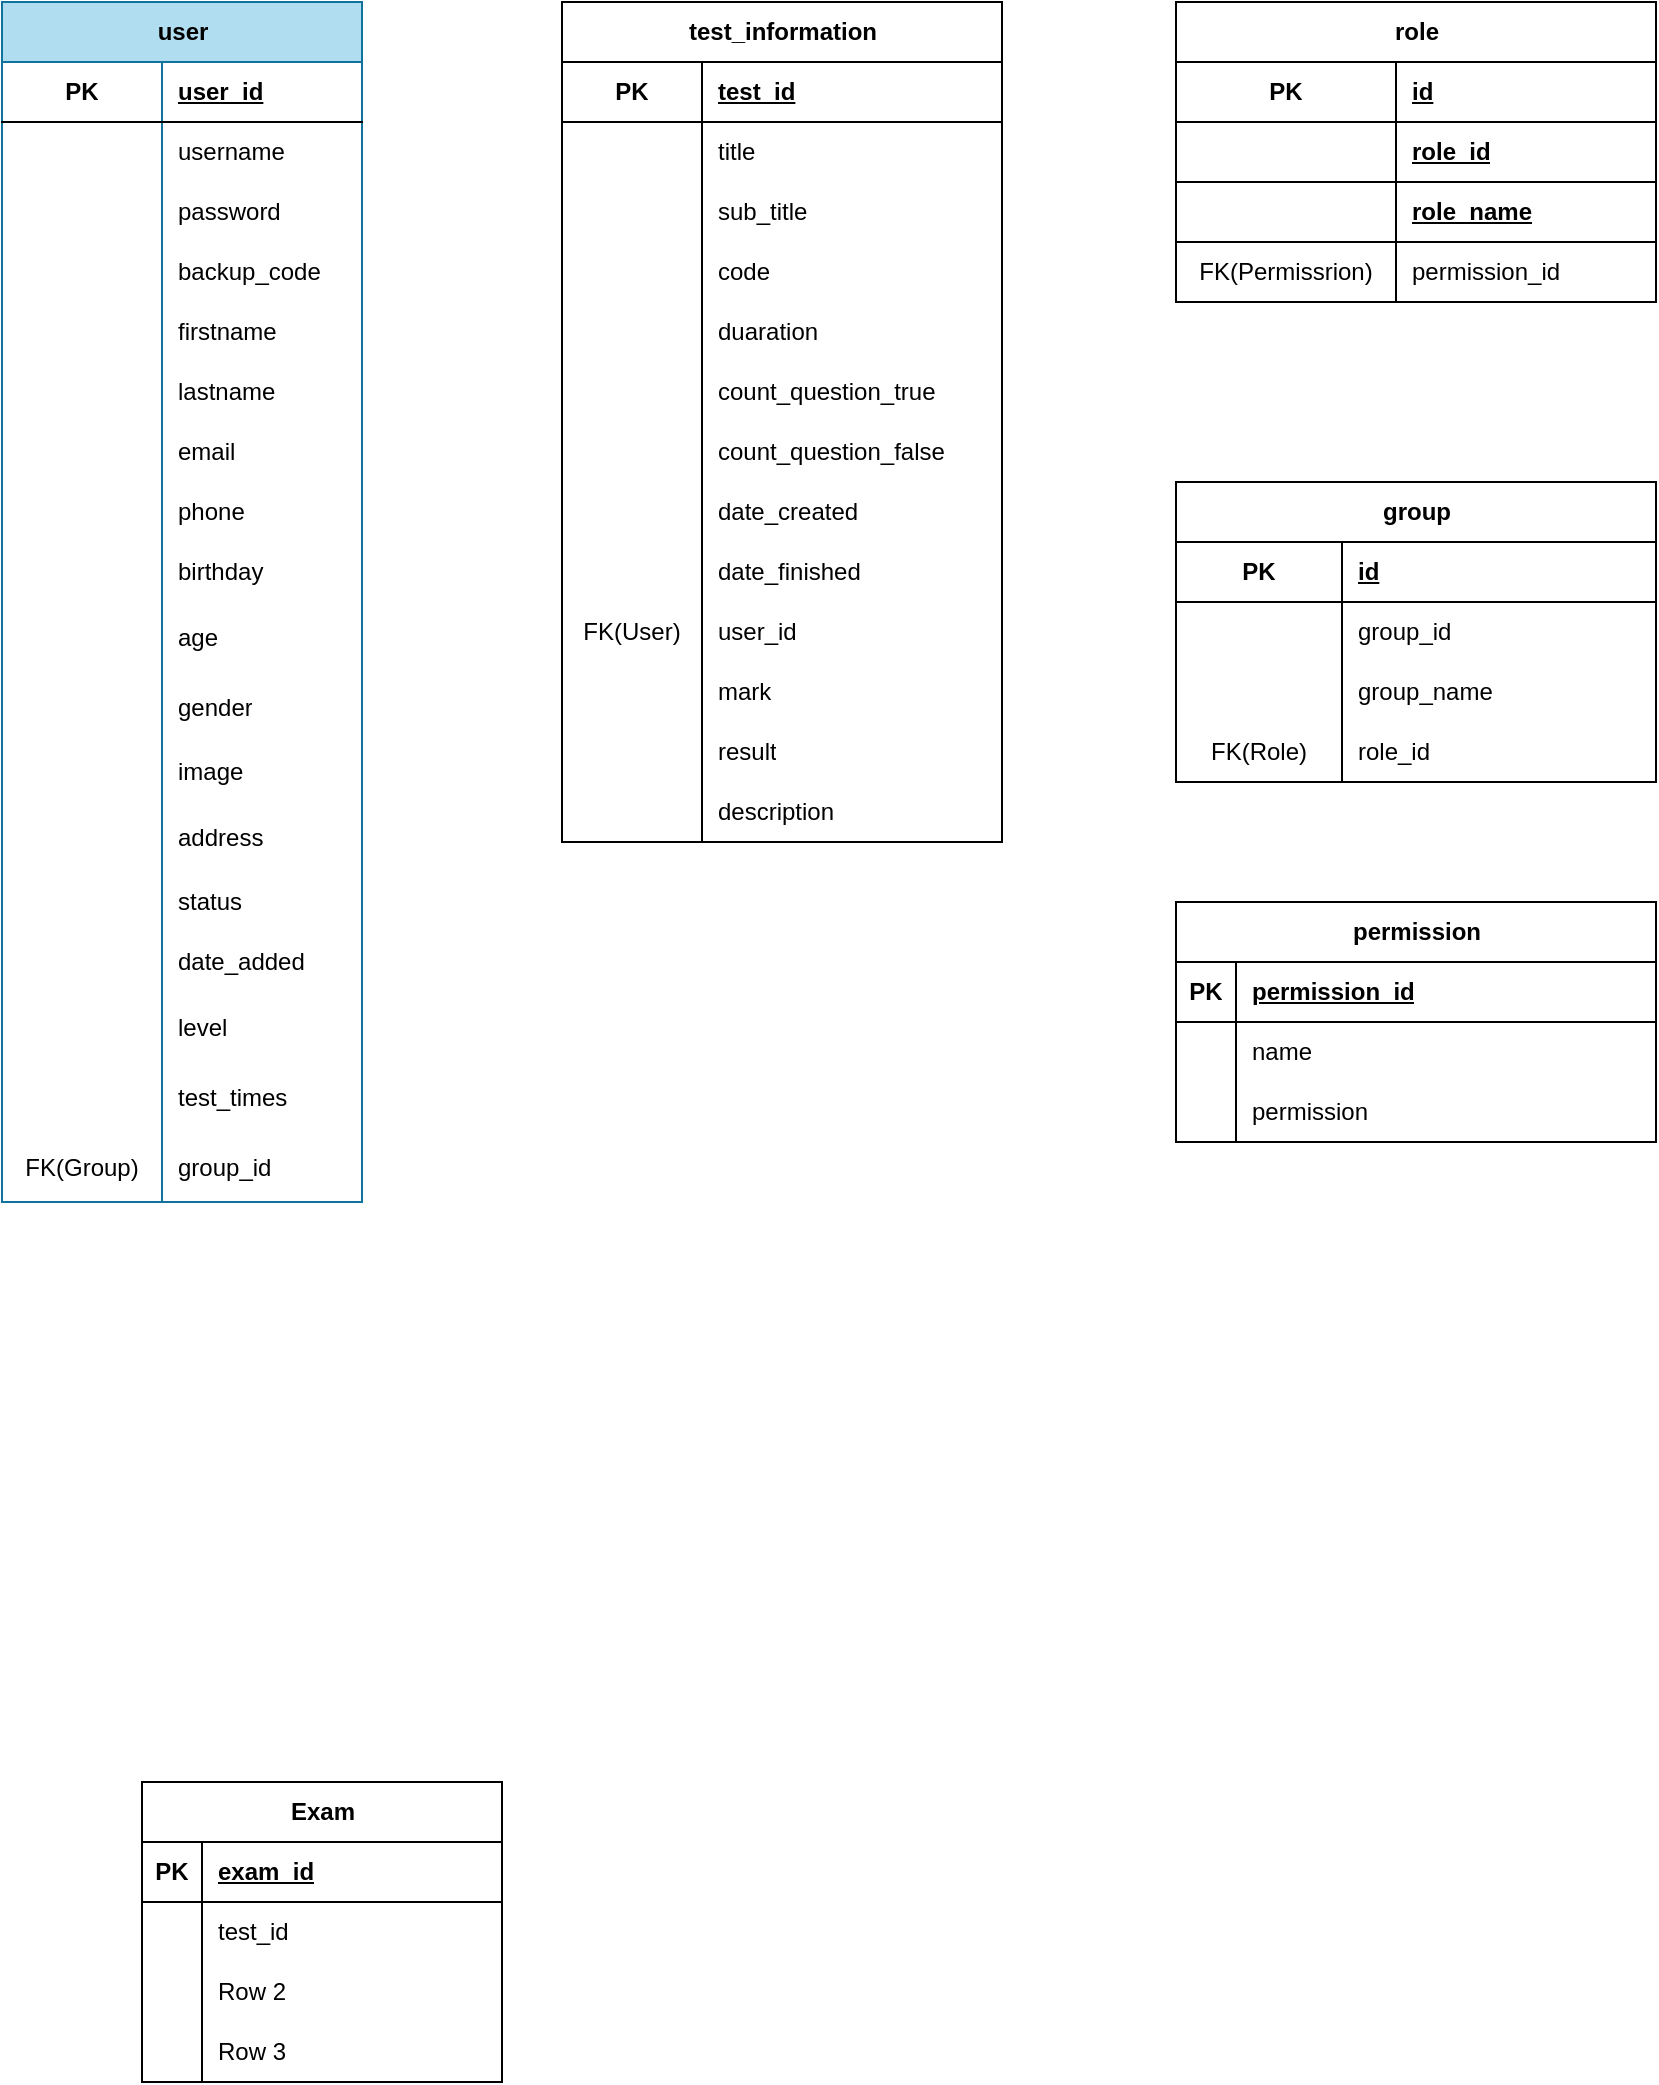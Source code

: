 <mxfile version="21.2.9" type="github">
  <diagram name="Trang-1" id="Cdz3vKeQnoIULwgqPeVI">
    <mxGraphModel dx="1674" dy="764" grid="1" gridSize="10" guides="1" tooltips="1" connect="1" arrows="1" fold="1" page="1" pageScale="1" pageWidth="827" pageHeight="1169" math="0" shadow="0">
      <root>
        <mxCell id="0" />
        <mxCell id="1" parent="0" />
        <mxCell id="54f1GovUBqZnUj5Ud0q6-23" value="test_information" style="shape=table;startSize=30;container=1;collapsible=1;childLayout=tableLayout;fixedRows=1;rowLines=0;fontStyle=1;align=center;resizeLast=1;html=1;" parent="1" vertex="1">
          <mxGeometry x="280" y="40" width="220" height="420" as="geometry" />
        </mxCell>
        <mxCell id="54f1GovUBqZnUj5Ud0q6-24" value="" style="shape=tableRow;horizontal=0;startSize=0;swimlaneHead=0;swimlaneBody=0;fillColor=none;collapsible=0;dropTarget=0;points=[[0,0.5],[1,0.5]];portConstraint=eastwest;top=0;left=0;right=0;bottom=1;" parent="54f1GovUBqZnUj5Ud0q6-23" vertex="1">
          <mxGeometry y="30" width="220" height="30" as="geometry" />
        </mxCell>
        <mxCell id="54f1GovUBqZnUj5Ud0q6-25" value="PK" style="shape=partialRectangle;connectable=0;fillColor=none;top=0;left=0;bottom=0;right=0;fontStyle=1;overflow=hidden;whiteSpace=wrap;html=1;" parent="54f1GovUBqZnUj5Ud0q6-24" vertex="1">
          <mxGeometry width="70" height="30" as="geometry">
            <mxRectangle width="70" height="30" as="alternateBounds" />
          </mxGeometry>
        </mxCell>
        <mxCell id="54f1GovUBqZnUj5Ud0q6-26" value="test_id" style="shape=partialRectangle;connectable=0;fillColor=none;top=0;left=0;bottom=0;right=0;align=left;spacingLeft=6;fontStyle=5;overflow=hidden;whiteSpace=wrap;html=1;" parent="54f1GovUBqZnUj5Ud0q6-24" vertex="1">
          <mxGeometry x="70" width="150" height="30" as="geometry">
            <mxRectangle width="150" height="30" as="alternateBounds" />
          </mxGeometry>
        </mxCell>
        <mxCell id="54f1GovUBqZnUj5Ud0q6-27" value="" style="shape=tableRow;horizontal=0;startSize=0;swimlaneHead=0;swimlaneBody=0;fillColor=none;collapsible=0;dropTarget=0;points=[[0,0.5],[1,0.5]];portConstraint=eastwest;top=0;left=0;right=0;bottom=0;" parent="54f1GovUBqZnUj5Ud0q6-23" vertex="1">
          <mxGeometry y="60" width="220" height="30" as="geometry" />
        </mxCell>
        <mxCell id="54f1GovUBqZnUj5Ud0q6-28" value="" style="shape=partialRectangle;connectable=0;fillColor=none;top=0;left=0;bottom=0;right=0;editable=1;overflow=hidden;whiteSpace=wrap;html=1;" parent="54f1GovUBqZnUj5Ud0q6-27" vertex="1">
          <mxGeometry width="70" height="30" as="geometry">
            <mxRectangle width="70" height="30" as="alternateBounds" />
          </mxGeometry>
        </mxCell>
        <mxCell id="54f1GovUBqZnUj5Ud0q6-29" value="title" style="shape=partialRectangle;connectable=0;fillColor=none;top=0;left=0;bottom=0;right=0;align=left;spacingLeft=6;overflow=hidden;whiteSpace=wrap;html=1;" parent="54f1GovUBqZnUj5Ud0q6-27" vertex="1">
          <mxGeometry x="70" width="150" height="30" as="geometry">
            <mxRectangle width="150" height="30" as="alternateBounds" />
          </mxGeometry>
        </mxCell>
        <mxCell id="BmNx6DvhipCwxeSsactK-32" value="" style="shape=tableRow;horizontal=0;startSize=0;swimlaneHead=0;swimlaneBody=0;fillColor=none;collapsible=0;dropTarget=0;points=[[0,0.5],[1,0.5]];portConstraint=eastwest;top=0;left=0;right=0;bottom=0;" parent="54f1GovUBqZnUj5Ud0q6-23" vertex="1">
          <mxGeometry y="90" width="220" height="30" as="geometry" />
        </mxCell>
        <mxCell id="BmNx6DvhipCwxeSsactK-33" value="" style="shape=partialRectangle;connectable=0;fillColor=none;top=0;left=0;bottom=0;right=0;editable=1;overflow=hidden;whiteSpace=wrap;html=1;" parent="BmNx6DvhipCwxeSsactK-32" vertex="1">
          <mxGeometry width="70" height="30" as="geometry">
            <mxRectangle width="70" height="30" as="alternateBounds" />
          </mxGeometry>
        </mxCell>
        <mxCell id="BmNx6DvhipCwxeSsactK-34" value="sub_title" style="shape=partialRectangle;connectable=0;fillColor=none;top=0;left=0;bottom=0;right=0;align=left;spacingLeft=6;overflow=hidden;whiteSpace=wrap;html=1;" parent="BmNx6DvhipCwxeSsactK-32" vertex="1">
          <mxGeometry x="70" width="150" height="30" as="geometry">
            <mxRectangle width="150" height="30" as="alternateBounds" />
          </mxGeometry>
        </mxCell>
        <mxCell id="54f1GovUBqZnUj5Ud0q6-30" value="" style="shape=tableRow;horizontal=0;startSize=0;swimlaneHead=0;swimlaneBody=0;fillColor=none;collapsible=0;dropTarget=0;points=[[0,0.5],[1,0.5]];portConstraint=eastwest;top=0;left=0;right=0;bottom=0;" parent="54f1GovUBqZnUj5Ud0q6-23" vertex="1">
          <mxGeometry y="120" width="220" height="30" as="geometry" />
        </mxCell>
        <mxCell id="54f1GovUBqZnUj5Ud0q6-31" value="" style="shape=partialRectangle;connectable=0;fillColor=none;top=0;left=0;bottom=0;right=0;editable=1;overflow=hidden;whiteSpace=wrap;html=1;" parent="54f1GovUBqZnUj5Ud0q6-30" vertex="1">
          <mxGeometry width="70" height="30" as="geometry">
            <mxRectangle width="70" height="30" as="alternateBounds" />
          </mxGeometry>
        </mxCell>
        <mxCell id="54f1GovUBqZnUj5Ud0q6-32" value="code" style="shape=partialRectangle;connectable=0;fillColor=none;top=0;left=0;bottom=0;right=0;align=left;spacingLeft=6;overflow=hidden;whiteSpace=wrap;html=1;" parent="54f1GovUBqZnUj5Ud0q6-30" vertex="1">
          <mxGeometry x="70" width="150" height="30" as="geometry">
            <mxRectangle width="150" height="30" as="alternateBounds" />
          </mxGeometry>
        </mxCell>
        <mxCell id="54f1GovUBqZnUj5Ud0q6-33" value="" style="shape=tableRow;horizontal=0;startSize=0;swimlaneHead=0;swimlaneBody=0;fillColor=none;collapsible=0;dropTarget=0;points=[[0,0.5],[1,0.5]];portConstraint=eastwest;top=0;left=0;right=0;bottom=0;" parent="54f1GovUBqZnUj5Ud0q6-23" vertex="1">
          <mxGeometry y="150" width="220" height="30" as="geometry" />
        </mxCell>
        <mxCell id="54f1GovUBqZnUj5Ud0q6-34" value="" style="shape=partialRectangle;connectable=0;fillColor=none;top=0;left=0;bottom=0;right=0;editable=1;overflow=hidden;whiteSpace=wrap;html=1;" parent="54f1GovUBqZnUj5Ud0q6-33" vertex="1">
          <mxGeometry width="70" height="30" as="geometry">
            <mxRectangle width="70" height="30" as="alternateBounds" />
          </mxGeometry>
        </mxCell>
        <mxCell id="54f1GovUBqZnUj5Ud0q6-35" value="duaration" style="shape=partialRectangle;connectable=0;fillColor=none;top=0;left=0;bottom=0;right=0;align=left;spacingLeft=6;overflow=hidden;whiteSpace=wrap;html=1;" parent="54f1GovUBqZnUj5Ud0q6-33" vertex="1">
          <mxGeometry x="70" width="150" height="30" as="geometry">
            <mxRectangle width="150" height="30" as="alternateBounds" />
          </mxGeometry>
        </mxCell>
        <mxCell id="54f1GovUBqZnUj5Ud0q6-36" value="" style="shape=tableRow;horizontal=0;startSize=0;swimlaneHead=0;swimlaneBody=0;fillColor=none;collapsible=0;dropTarget=0;points=[[0,0.5],[1,0.5]];portConstraint=eastwest;top=0;left=0;right=0;bottom=0;" parent="54f1GovUBqZnUj5Ud0q6-23" vertex="1">
          <mxGeometry y="180" width="220" height="30" as="geometry" />
        </mxCell>
        <mxCell id="54f1GovUBqZnUj5Ud0q6-37" value="" style="shape=partialRectangle;connectable=0;fillColor=none;top=0;left=0;bottom=0;right=0;editable=1;overflow=hidden;whiteSpace=wrap;html=1;" parent="54f1GovUBqZnUj5Ud0q6-36" vertex="1">
          <mxGeometry width="70" height="30" as="geometry">
            <mxRectangle width="70" height="30" as="alternateBounds" />
          </mxGeometry>
        </mxCell>
        <mxCell id="54f1GovUBqZnUj5Ud0q6-38" value="count_question_true" style="shape=partialRectangle;connectable=0;fillColor=none;top=0;left=0;bottom=0;right=0;align=left;spacingLeft=6;overflow=hidden;whiteSpace=wrap;html=1;" parent="54f1GovUBqZnUj5Ud0q6-36" vertex="1">
          <mxGeometry x="70" width="150" height="30" as="geometry">
            <mxRectangle width="150" height="30" as="alternateBounds" />
          </mxGeometry>
        </mxCell>
        <mxCell id="54f1GovUBqZnUj5Ud0q6-114" value="" style="shape=tableRow;horizontal=0;startSize=0;swimlaneHead=0;swimlaneBody=0;fillColor=none;collapsible=0;dropTarget=0;points=[[0,0.5],[1,0.5]];portConstraint=eastwest;top=0;left=0;right=0;bottom=0;" parent="54f1GovUBqZnUj5Ud0q6-23" vertex="1">
          <mxGeometry y="210" width="220" height="30" as="geometry" />
        </mxCell>
        <mxCell id="54f1GovUBqZnUj5Ud0q6-115" value="" style="shape=partialRectangle;connectable=0;fillColor=none;top=0;left=0;bottom=0;right=0;editable=1;overflow=hidden;whiteSpace=wrap;html=1;" parent="54f1GovUBqZnUj5Ud0q6-114" vertex="1">
          <mxGeometry width="70" height="30" as="geometry">
            <mxRectangle width="70" height="30" as="alternateBounds" />
          </mxGeometry>
        </mxCell>
        <mxCell id="54f1GovUBqZnUj5Ud0q6-116" value="count_question_false" style="shape=partialRectangle;connectable=0;fillColor=none;top=0;left=0;bottom=0;right=0;align=left;spacingLeft=6;overflow=hidden;whiteSpace=wrap;html=1;" parent="54f1GovUBqZnUj5Ud0q6-114" vertex="1">
          <mxGeometry x="70" width="150" height="30" as="geometry">
            <mxRectangle width="150" height="30" as="alternateBounds" />
          </mxGeometry>
        </mxCell>
        <mxCell id="54f1GovUBqZnUj5Ud0q6-117" value="" style="shape=tableRow;horizontal=0;startSize=0;swimlaneHead=0;swimlaneBody=0;fillColor=none;collapsible=0;dropTarget=0;points=[[0,0.5],[1,0.5]];portConstraint=eastwest;top=0;left=0;right=0;bottom=0;" parent="54f1GovUBqZnUj5Ud0q6-23" vertex="1">
          <mxGeometry y="240" width="220" height="30" as="geometry" />
        </mxCell>
        <mxCell id="54f1GovUBqZnUj5Ud0q6-118" value="" style="shape=partialRectangle;connectable=0;fillColor=none;top=0;left=0;bottom=0;right=0;editable=1;overflow=hidden;whiteSpace=wrap;html=1;" parent="54f1GovUBqZnUj5Ud0q6-117" vertex="1">
          <mxGeometry width="70" height="30" as="geometry">
            <mxRectangle width="70" height="30" as="alternateBounds" />
          </mxGeometry>
        </mxCell>
        <mxCell id="54f1GovUBqZnUj5Ud0q6-119" value="date_created" style="shape=partialRectangle;connectable=0;fillColor=none;top=0;left=0;bottom=0;right=0;align=left;spacingLeft=6;overflow=hidden;whiteSpace=wrap;html=1;" parent="54f1GovUBqZnUj5Ud0q6-117" vertex="1">
          <mxGeometry x="70" width="150" height="30" as="geometry">
            <mxRectangle width="150" height="30" as="alternateBounds" />
          </mxGeometry>
        </mxCell>
        <mxCell id="54f1GovUBqZnUj5Ud0q6-120" value="" style="shape=tableRow;horizontal=0;startSize=0;swimlaneHead=0;swimlaneBody=0;fillColor=none;collapsible=0;dropTarget=0;points=[[0,0.5],[1,0.5]];portConstraint=eastwest;top=0;left=0;right=0;bottom=0;" parent="54f1GovUBqZnUj5Ud0q6-23" vertex="1">
          <mxGeometry y="270" width="220" height="30" as="geometry" />
        </mxCell>
        <mxCell id="54f1GovUBqZnUj5Ud0q6-121" value="" style="shape=partialRectangle;connectable=0;fillColor=none;top=0;left=0;bottom=0;right=0;editable=1;overflow=hidden;whiteSpace=wrap;html=1;" parent="54f1GovUBqZnUj5Ud0q6-120" vertex="1">
          <mxGeometry width="70" height="30" as="geometry">
            <mxRectangle width="70" height="30" as="alternateBounds" />
          </mxGeometry>
        </mxCell>
        <mxCell id="54f1GovUBqZnUj5Ud0q6-122" value="date_finished" style="shape=partialRectangle;connectable=0;fillColor=none;top=0;left=0;bottom=0;right=0;align=left;spacingLeft=6;overflow=hidden;whiteSpace=wrap;html=1;" parent="54f1GovUBqZnUj5Ud0q6-120" vertex="1">
          <mxGeometry x="70" width="150" height="30" as="geometry">
            <mxRectangle width="150" height="30" as="alternateBounds" />
          </mxGeometry>
        </mxCell>
        <mxCell id="54f1GovUBqZnUj5Ud0q6-39" value="" style="shape=tableRow;horizontal=0;startSize=0;swimlaneHead=0;swimlaneBody=0;fillColor=none;collapsible=0;dropTarget=0;points=[[0,0.5],[1,0.5]];portConstraint=eastwest;top=0;left=0;right=0;bottom=0;" parent="54f1GovUBqZnUj5Ud0q6-23" vertex="1">
          <mxGeometry y="300" width="220" height="30" as="geometry" />
        </mxCell>
        <mxCell id="54f1GovUBqZnUj5Ud0q6-40" value="FK(User)" style="shape=partialRectangle;connectable=0;fillColor=none;top=0;left=0;bottom=0;right=0;editable=1;overflow=hidden;whiteSpace=wrap;html=1;" parent="54f1GovUBqZnUj5Ud0q6-39" vertex="1">
          <mxGeometry width="70" height="30" as="geometry">
            <mxRectangle width="70" height="30" as="alternateBounds" />
          </mxGeometry>
        </mxCell>
        <mxCell id="54f1GovUBqZnUj5Ud0q6-41" value="user_id" style="shape=partialRectangle;connectable=0;fillColor=none;top=0;left=0;bottom=0;right=0;align=left;spacingLeft=6;overflow=hidden;whiteSpace=wrap;html=1;" parent="54f1GovUBqZnUj5Ud0q6-39" vertex="1">
          <mxGeometry x="70" width="150" height="30" as="geometry">
            <mxRectangle width="150" height="30" as="alternateBounds" />
          </mxGeometry>
        </mxCell>
        <mxCell id="54f1GovUBqZnUj5Ud0q6-42" value="" style="shape=tableRow;horizontal=0;startSize=0;swimlaneHead=0;swimlaneBody=0;fillColor=none;collapsible=0;dropTarget=0;points=[[0,0.5],[1,0.5]];portConstraint=eastwest;top=0;left=0;right=0;bottom=0;" parent="54f1GovUBqZnUj5Ud0q6-23" vertex="1">
          <mxGeometry y="330" width="220" height="30" as="geometry" />
        </mxCell>
        <mxCell id="54f1GovUBqZnUj5Ud0q6-43" value="" style="shape=partialRectangle;connectable=0;fillColor=none;top=0;left=0;bottom=0;right=0;editable=1;overflow=hidden;whiteSpace=wrap;html=1;" parent="54f1GovUBqZnUj5Ud0q6-42" vertex="1">
          <mxGeometry width="70" height="30" as="geometry">
            <mxRectangle width="70" height="30" as="alternateBounds" />
          </mxGeometry>
        </mxCell>
        <mxCell id="54f1GovUBqZnUj5Ud0q6-44" value="mark" style="shape=partialRectangle;connectable=0;fillColor=none;top=0;left=0;bottom=0;right=0;align=left;spacingLeft=6;overflow=hidden;whiteSpace=wrap;html=1;" parent="54f1GovUBqZnUj5Ud0q6-42" vertex="1">
          <mxGeometry x="70" width="150" height="30" as="geometry">
            <mxRectangle width="150" height="30" as="alternateBounds" />
          </mxGeometry>
        </mxCell>
        <mxCell id="54f1GovUBqZnUj5Ud0q6-111" value="" style="shape=tableRow;horizontal=0;startSize=0;swimlaneHead=0;swimlaneBody=0;fillColor=none;collapsible=0;dropTarget=0;points=[[0,0.5],[1,0.5]];portConstraint=eastwest;top=0;left=0;right=0;bottom=0;" parent="54f1GovUBqZnUj5Ud0q6-23" vertex="1">
          <mxGeometry y="360" width="220" height="30" as="geometry" />
        </mxCell>
        <mxCell id="54f1GovUBqZnUj5Ud0q6-112" value="" style="shape=partialRectangle;connectable=0;fillColor=none;top=0;left=0;bottom=0;right=0;editable=1;overflow=hidden;whiteSpace=wrap;html=1;" parent="54f1GovUBqZnUj5Ud0q6-111" vertex="1">
          <mxGeometry width="70" height="30" as="geometry">
            <mxRectangle width="70" height="30" as="alternateBounds" />
          </mxGeometry>
        </mxCell>
        <mxCell id="54f1GovUBqZnUj5Ud0q6-113" value="result" style="shape=partialRectangle;connectable=0;fillColor=none;top=0;left=0;bottom=0;right=0;align=left;spacingLeft=6;overflow=hidden;whiteSpace=wrap;html=1;" parent="54f1GovUBqZnUj5Ud0q6-111" vertex="1">
          <mxGeometry x="70" width="150" height="30" as="geometry">
            <mxRectangle width="150" height="30" as="alternateBounds" />
          </mxGeometry>
        </mxCell>
        <mxCell id="BmNx6DvhipCwxeSsactK-29" value="" style="shape=tableRow;horizontal=0;startSize=0;swimlaneHead=0;swimlaneBody=0;fillColor=none;collapsible=0;dropTarget=0;points=[[0,0.5],[1,0.5]];portConstraint=eastwest;top=0;left=0;right=0;bottom=0;" parent="54f1GovUBqZnUj5Ud0q6-23" vertex="1">
          <mxGeometry y="390" width="220" height="30" as="geometry" />
        </mxCell>
        <mxCell id="BmNx6DvhipCwxeSsactK-30" value="" style="shape=partialRectangle;connectable=0;fillColor=none;top=0;left=0;bottom=0;right=0;editable=1;overflow=hidden;whiteSpace=wrap;html=1;" parent="BmNx6DvhipCwxeSsactK-29" vertex="1">
          <mxGeometry width="70" height="30" as="geometry">
            <mxRectangle width="70" height="30" as="alternateBounds" />
          </mxGeometry>
        </mxCell>
        <mxCell id="BmNx6DvhipCwxeSsactK-31" value="description" style="shape=partialRectangle;connectable=0;fillColor=none;top=0;left=0;bottom=0;right=0;align=left;spacingLeft=6;overflow=hidden;whiteSpace=wrap;html=1;" parent="BmNx6DvhipCwxeSsactK-29" vertex="1">
          <mxGeometry x="70" width="150" height="30" as="geometry">
            <mxRectangle width="150" height="30" as="alternateBounds" />
          </mxGeometry>
        </mxCell>
        <mxCell id="54f1GovUBqZnUj5Ud0q6-54" value="role" style="shape=table;startSize=30;container=1;collapsible=1;childLayout=tableLayout;fixedRows=1;rowLines=0;fontStyle=1;align=center;resizeLast=1;html=1;" parent="1" vertex="1">
          <mxGeometry x="587" y="40" width="240" height="150" as="geometry" />
        </mxCell>
        <mxCell id="54f1GovUBqZnUj5Ud0q6-55" value="" style="shape=tableRow;horizontal=0;startSize=0;swimlaneHead=0;swimlaneBody=0;fillColor=none;collapsible=0;dropTarget=0;points=[[0,0.5],[1,0.5]];portConstraint=eastwest;top=0;left=0;right=0;bottom=1;" parent="54f1GovUBqZnUj5Ud0q6-54" vertex="1">
          <mxGeometry y="30" width="240" height="30" as="geometry" />
        </mxCell>
        <mxCell id="54f1GovUBqZnUj5Ud0q6-56" value="PK" style="shape=partialRectangle;connectable=0;fillColor=none;top=0;left=0;bottom=0;right=0;fontStyle=1;overflow=hidden;whiteSpace=wrap;html=1;" parent="54f1GovUBqZnUj5Ud0q6-55" vertex="1">
          <mxGeometry width="110" height="30" as="geometry">
            <mxRectangle width="110" height="30" as="alternateBounds" />
          </mxGeometry>
        </mxCell>
        <mxCell id="54f1GovUBqZnUj5Ud0q6-57" value="id" style="shape=partialRectangle;connectable=0;fillColor=none;top=0;left=0;bottom=0;right=0;align=left;spacingLeft=6;fontStyle=5;overflow=hidden;whiteSpace=wrap;html=1;" parent="54f1GovUBqZnUj5Ud0q6-55" vertex="1">
          <mxGeometry x="110" width="130" height="30" as="geometry">
            <mxRectangle width="130" height="30" as="alternateBounds" />
          </mxGeometry>
        </mxCell>
        <mxCell id="BmNx6DvhipCwxeSsactK-17" value="" style="shape=tableRow;horizontal=0;startSize=0;swimlaneHead=0;swimlaneBody=0;fillColor=none;collapsible=0;dropTarget=0;points=[[0,0.5],[1,0.5]];portConstraint=eastwest;top=0;left=0;right=0;bottom=1;" parent="54f1GovUBqZnUj5Ud0q6-54" vertex="1">
          <mxGeometry y="60" width="240" height="30" as="geometry" />
        </mxCell>
        <mxCell id="BmNx6DvhipCwxeSsactK-18" value="" style="shape=partialRectangle;connectable=0;fillColor=none;top=0;left=0;bottom=0;right=0;fontStyle=1;overflow=hidden;whiteSpace=wrap;html=1;" parent="BmNx6DvhipCwxeSsactK-17" vertex="1">
          <mxGeometry width="110" height="30" as="geometry">
            <mxRectangle width="110" height="30" as="alternateBounds" />
          </mxGeometry>
        </mxCell>
        <mxCell id="BmNx6DvhipCwxeSsactK-19" value="role_id" style="shape=partialRectangle;connectable=0;fillColor=none;top=0;left=0;bottom=0;right=0;align=left;spacingLeft=6;fontStyle=5;overflow=hidden;whiteSpace=wrap;html=1;" parent="BmNx6DvhipCwxeSsactK-17" vertex="1">
          <mxGeometry x="110" width="130" height="30" as="geometry">
            <mxRectangle width="130" height="30" as="alternateBounds" />
          </mxGeometry>
        </mxCell>
        <mxCell id="BmNx6DvhipCwxeSsactK-26" value="" style="shape=tableRow;horizontal=0;startSize=0;swimlaneHead=0;swimlaneBody=0;fillColor=none;collapsible=0;dropTarget=0;points=[[0,0.5],[1,0.5]];portConstraint=eastwest;top=0;left=0;right=0;bottom=1;" parent="54f1GovUBqZnUj5Ud0q6-54" vertex="1">
          <mxGeometry y="90" width="240" height="30" as="geometry" />
        </mxCell>
        <mxCell id="BmNx6DvhipCwxeSsactK-27" value="" style="shape=partialRectangle;connectable=0;fillColor=none;top=0;left=0;bottom=0;right=0;fontStyle=1;overflow=hidden;whiteSpace=wrap;html=1;" parent="BmNx6DvhipCwxeSsactK-26" vertex="1">
          <mxGeometry width="110" height="30" as="geometry">
            <mxRectangle width="110" height="30" as="alternateBounds" />
          </mxGeometry>
        </mxCell>
        <mxCell id="BmNx6DvhipCwxeSsactK-28" value="role_name" style="shape=partialRectangle;connectable=0;fillColor=none;top=0;left=0;bottom=0;right=0;align=left;spacingLeft=6;fontStyle=5;overflow=hidden;whiteSpace=wrap;html=1;" parent="BmNx6DvhipCwxeSsactK-26" vertex="1">
          <mxGeometry x="110" width="130" height="30" as="geometry">
            <mxRectangle width="130" height="30" as="alternateBounds" />
          </mxGeometry>
        </mxCell>
        <mxCell id="54f1GovUBqZnUj5Ud0q6-61" value="" style="shape=tableRow;horizontal=0;startSize=0;swimlaneHead=0;swimlaneBody=0;fillColor=none;collapsible=0;dropTarget=0;points=[[0,0.5],[1,0.5]];portConstraint=eastwest;top=0;left=0;right=0;bottom=0;" parent="54f1GovUBqZnUj5Ud0q6-54" vertex="1">
          <mxGeometry y="120" width="240" height="30" as="geometry" />
        </mxCell>
        <mxCell id="54f1GovUBqZnUj5Ud0q6-62" value="FK(Permissrion)" style="shape=partialRectangle;connectable=0;fillColor=none;top=0;left=0;bottom=0;right=0;editable=1;overflow=hidden;whiteSpace=wrap;html=1;" parent="54f1GovUBqZnUj5Ud0q6-61" vertex="1">
          <mxGeometry width="110" height="30" as="geometry">
            <mxRectangle width="110" height="30" as="alternateBounds" />
          </mxGeometry>
        </mxCell>
        <mxCell id="54f1GovUBqZnUj5Ud0q6-63" value="permission_id" style="shape=partialRectangle;connectable=0;fillColor=none;top=0;left=0;bottom=0;right=0;align=left;spacingLeft=6;overflow=hidden;whiteSpace=wrap;html=1;" parent="54f1GovUBqZnUj5Ud0q6-61" vertex="1">
          <mxGeometry x="110" width="130" height="30" as="geometry">
            <mxRectangle width="130" height="30" as="alternateBounds" />
          </mxGeometry>
        </mxCell>
        <mxCell id="54f1GovUBqZnUj5Ud0q6-67" value="permission" style="shape=table;startSize=30;container=1;collapsible=1;childLayout=tableLayout;fixedRows=1;rowLines=0;fontStyle=1;align=center;resizeLast=1;html=1;" parent="1" vertex="1">
          <mxGeometry x="587" y="490" width="240" height="120" as="geometry" />
        </mxCell>
        <mxCell id="54f1GovUBqZnUj5Ud0q6-68" value="" style="shape=tableRow;horizontal=0;startSize=0;swimlaneHead=0;swimlaneBody=0;fillColor=none;collapsible=0;dropTarget=0;points=[[0,0.5],[1,0.5]];portConstraint=eastwest;top=0;left=0;right=0;bottom=1;" parent="54f1GovUBqZnUj5Ud0q6-67" vertex="1">
          <mxGeometry y="30" width="240" height="30" as="geometry" />
        </mxCell>
        <mxCell id="54f1GovUBqZnUj5Ud0q6-69" value="PK" style="shape=partialRectangle;connectable=0;fillColor=none;top=0;left=0;bottom=0;right=0;fontStyle=1;overflow=hidden;whiteSpace=wrap;html=1;" parent="54f1GovUBqZnUj5Ud0q6-68" vertex="1">
          <mxGeometry width="30" height="30" as="geometry">
            <mxRectangle width="30" height="30" as="alternateBounds" />
          </mxGeometry>
        </mxCell>
        <mxCell id="54f1GovUBqZnUj5Ud0q6-70" value="permission_id" style="shape=partialRectangle;connectable=0;fillColor=none;top=0;left=0;bottom=0;right=0;align=left;spacingLeft=6;fontStyle=5;overflow=hidden;whiteSpace=wrap;html=1;" parent="54f1GovUBqZnUj5Ud0q6-68" vertex="1">
          <mxGeometry x="30" width="210" height="30" as="geometry">
            <mxRectangle width="210" height="30" as="alternateBounds" />
          </mxGeometry>
        </mxCell>
        <mxCell id="54f1GovUBqZnUj5Ud0q6-74" value="" style="shape=tableRow;horizontal=0;startSize=0;swimlaneHead=0;swimlaneBody=0;fillColor=none;collapsible=0;dropTarget=0;points=[[0,0.5],[1,0.5]];portConstraint=eastwest;top=0;left=0;right=0;bottom=0;" parent="54f1GovUBqZnUj5Ud0q6-67" vertex="1">
          <mxGeometry y="60" width="240" height="30" as="geometry" />
        </mxCell>
        <mxCell id="54f1GovUBqZnUj5Ud0q6-75" value="" style="shape=partialRectangle;connectable=0;fillColor=none;top=0;left=0;bottom=0;right=0;editable=1;overflow=hidden;whiteSpace=wrap;html=1;" parent="54f1GovUBqZnUj5Ud0q6-74" vertex="1">
          <mxGeometry width="30" height="30" as="geometry">
            <mxRectangle width="30" height="30" as="alternateBounds" />
          </mxGeometry>
        </mxCell>
        <mxCell id="54f1GovUBqZnUj5Ud0q6-76" value="name" style="shape=partialRectangle;connectable=0;fillColor=none;top=0;left=0;bottom=0;right=0;align=left;spacingLeft=6;overflow=hidden;whiteSpace=wrap;html=1;" parent="54f1GovUBqZnUj5Ud0q6-74" vertex="1">
          <mxGeometry x="30" width="210" height="30" as="geometry">
            <mxRectangle width="210" height="30" as="alternateBounds" />
          </mxGeometry>
        </mxCell>
        <mxCell id="BmNx6DvhipCwxeSsactK-20" value="" style="shape=tableRow;horizontal=0;startSize=0;swimlaneHead=0;swimlaneBody=0;fillColor=none;collapsible=0;dropTarget=0;points=[[0,0.5],[1,0.5]];portConstraint=eastwest;top=0;left=0;right=0;bottom=0;" parent="54f1GovUBqZnUj5Ud0q6-67" vertex="1">
          <mxGeometry y="90" width="240" height="30" as="geometry" />
        </mxCell>
        <mxCell id="BmNx6DvhipCwxeSsactK-21" value="" style="shape=partialRectangle;connectable=0;fillColor=none;top=0;left=0;bottom=0;right=0;editable=1;overflow=hidden;whiteSpace=wrap;html=1;" parent="BmNx6DvhipCwxeSsactK-20" vertex="1">
          <mxGeometry width="30" height="30" as="geometry">
            <mxRectangle width="30" height="30" as="alternateBounds" />
          </mxGeometry>
        </mxCell>
        <mxCell id="BmNx6DvhipCwxeSsactK-22" value="permission" style="shape=partialRectangle;connectable=0;fillColor=none;top=0;left=0;bottom=0;right=0;align=left;spacingLeft=6;overflow=hidden;whiteSpace=wrap;html=1;" parent="BmNx6DvhipCwxeSsactK-20" vertex="1">
          <mxGeometry x="30" width="210" height="30" as="geometry">
            <mxRectangle width="210" height="30" as="alternateBounds" />
          </mxGeometry>
        </mxCell>
        <object label="user" placeholders="1" id="54f1GovUBqZnUj5Ud0q6-1">
          <mxCell style="shape=table;startSize=30;container=1;collapsible=1;childLayout=tableLayout;fixedRows=1;rowLines=0;fontStyle=1;align=center;resizeLast=1;html=1;fillColor=#b1ddf0;strokeColor=#10739e;" parent="1" vertex="1">
            <mxGeometry y="40" width="180" height="600" as="geometry" />
          </mxCell>
        </object>
        <mxCell id="54f1GovUBqZnUj5Ud0q6-2" value="" style="shape=tableRow;horizontal=0;startSize=0;swimlaneHead=0;swimlaneBody=0;fillColor=none;collapsible=0;dropTarget=0;points=[[0,0.5],[1,0.5]];portConstraint=eastwest;top=0;left=0;right=0;bottom=1;" parent="54f1GovUBqZnUj5Ud0q6-1" vertex="1">
          <mxGeometry y="30" width="180" height="30" as="geometry" />
        </mxCell>
        <mxCell id="54f1GovUBqZnUj5Ud0q6-3" value="PK" style="shape=partialRectangle;connectable=0;fillColor=none;top=0;left=0;bottom=0;right=0;fontStyle=1;overflow=hidden;whiteSpace=wrap;html=1;" parent="54f1GovUBqZnUj5Ud0q6-2" vertex="1">
          <mxGeometry width="80" height="30" as="geometry">
            <mxRectangle width="80" height="30" as="alternateBounds" />
          </mxGeometry>
        </mxCell>
        <mxCell id="54f1GovUBqZnUj5Ud0q6-4" value="user_id" style="shape=partialRectangle;connectable=0;fillColor=none;top=0;left=0;bottom=0;right=0;align=left;spacingLeft=6;fontStyle=5;overflow=hidden;whiteSpace=wrap;html=1;" parent="54f1GovUBqZnUj5Ud0q6-2" vertex="1">
          <mxGeometry x="80" width="100" height="30" as="geometry">
            <mxRectangle width="100" height="30" as="alternateBounds" />
          </mxGeometry>
        </mxCell>
        <mxCell id="54f1GovUBqZnUj5Ud0q6-5" value="" style="shape=tableRow;horizontal=0;startSize=0;swimlaneHead=0;swimlaneBody=0;fillColor=none;collapsible=0;dropTarget=0;points=[[0,0.5],[1,0.5]];portConstraint=eastwest;top=0;left=0;right=0;bottom=0;" parent="54f1GovUBqZnUj5Ud0q6-1" vertex="1">
          <mxGeometry y="60" width="180" height="30" as="geometry" />
        </mxCell>
        <mxCell id="54f1GovUBqZnUj5Ud0q6-6" value="" style="shape=partialRectangle;connectable=0;fillColor=none;top=0;left=0;bottom=0;right=0;editable=1;overflow=hidden;whiteSpace=wrap;html=1;" parent="54f1GovUBqZnUj5Ud0q6-5" vertex="1">
          <mxGeometry width="80" height="30" as="geometry">
            <mxRectangle width="80" height="30" as="alternateBounds" />
          </mxGeometry>
        </mxCell>
        <mxCell id="54f1GovUBqZnUj5Ud0q6-7" value="username&lt;span style=&quot;white-space: pre;&quot;&gt; &lt;/span&gt;" style="shape=partialRectangle;connectable=0;fillColor=none;top=0;left=0;bottom=0;right=0;align=left;spacingLeft=6;overflow=hidden;whiteSpace=wrap;html=1;" parent="54f1GovUBqZnUj5Ud0q6-5" vertex="1">
          <mxGeometry x="80" width="100" height="30" as="geometry">
            <mxRectangle width="100" height="30" as="alternateBounds" />
          </mxGeometry>
        </mxCell>
        <mxCell id="54f1GovUBqZnUj5Ud0q6-80" value="" style="shape=tableRow;horizontal=0;startSize=0;swimlaneHead=0;swimlaneBody=0;fillColor=none;collapsible=0;dropTarget=0;points=[[0,0.5],[1,0.5]];portConstraint=eastwest;top=0;left=0;right=0;bottom=0;" parent="54f1GovUBqZnUj5Ud0q6-1" vertex="1">
          <mxGeometry y="90" width="180" height="30" as="geometry" />
        </mxCell>
        <mxCell id="54f1GovUBqZnUj5Ud0q6-81" value="" style="shape=partialRectangle;connectable=0;fillColor=none;top=0;left=0;bottom=0;right=0;editable=1;overflow=hidden;whiteSpace=wrap;html=1;" parent="54f1GovUBqZnUj5Ud0q6-80" vertex="1">
          <mxGeometry width="80" height="30" as="geometry">
            <mxRectangle width="80" height="30" as="alternateBounds" />
          </mxGeometry>
        </mxCell>
        <mxCell id="54f1GovUBqZnUj5Ud0q6-82" value="password" style="shape=partialRectangle;connectable=0;fillColor=none;top=0;left=0;bottom=0;right=0;align=left;spacingLeft=6;overflow=hidden;whiteSpace=wrap;html=1;" parent="54f1GovUBqZnUj5Ud0q6-80" vertex="1">
          <mxGeometry x="80" width="100" height="30" as="geometry">
            <mxRectangle width="100" height="30" as="alternateBounds" />
          </mxGeometry>
        </mxCell>
        <mxCell id="Wo0M4S5aOiPQ_HfGj3OZ-13" value="" style="shape=tableRow;horizontal=0;startSize=0;swimlaneHead=0;swimlaneBody=0;fillColor=none;collapsible=0;dropTarget=0;points=[[0,0.5],[1,0.5]];portConstraint=eastwest;top=0;left=0;right=0;bottom=0;" parent="54f1GovUBqZnUj5Ud0q6-1" vertex="1">
          <mxGeometry y="120" width="180" height="30" as="geometry" />
        </mxCell>
        <mxCell id="Wo0M4S5aOiPQ_HfGj3OZ-14" value="" style="shape=partialRectangle;connectable=0;fillColor=none;top=0;left=0;bottom=0;right=0;editable=1;overflow=hidden;whiteSpace=wrap;html=1;" parent="Wo0M4S5aOiPQ_HfGj3OZ-13" vertex="1">
          <mxGeometry width="80" height="30" as="geometry">
            <mxRectangle width="80" height="30" as="alternateBounds" />
          </mxGeometry>
        </mxCell>
        <mxCell id="Wo0M4S5aOiPQ_HfGj3OZ-15" value="backup_code" style="shape=partialRectangle;connectable=0;fillColor=none;top=0;left=0;bottom=0;right=0;align=left;spacingLeft=6;overflow=hidden;whiteSpace=wrap;html=1;" parent="Wo0M4S5aOiPQ_HfGj3OZ-13" vertex="1">
          <mxGeometry x="80" width="100" height="30" as="geometry">
            <mxRectangle width="100" height="30" as="alternateBounds" />
          </mxGeometry>
        </mxCell>
        <mxCell id="54f1GovUBqZnUj5Ud0q6-83" value="" style="shape=tableRow;horizontal=0;startSize=0;swimlaneHead=0;swimlaneBody=0;fillColor=none;collapsible=0;dropTarget=0;points=[[0,0.5],[1,0.5]];portConstraint=eastwest;top=0;left=0;right=0;bottom=0;" parent="54f1GovUBqZnUj5Ud0q6-1" vertex="1">
          <mxGeometry y="150" width="180" height="30" as="geometry" />
        </mxCell>
        <mxCell id="54f1GovUBqZnUj5Ud0q6-84" value="" style="shape=partialRectangle;connectable=0;fillColor=none;top=0;left=0;bottom=0;right=0;editable=1;overflow=hidden;whiteSpace=wrap;html=1;" parent="54f1GovUBqZnUj5Ud0q6-83" vertex="1">
          <mxGeometry width="80" height="30" as="geometry">
            <mxRectangle width="80" height="30" as="alternateBounds" />
          </mxGeometry>
        </mxCell>
        <mxCell id="54f1GovUBqZnUj5Ud0q6-85" value="firstname" style="shape=partialRectangle;connectable=0;fillColor=none;top=0;left=0;bottom=0;right=0;align=left;spacingLeft=6;overflow=hidden;whiteSpace=wrap;html=1;" parent="54f1GovUBqZnUj5Ud0q6-83" vertex="1">
          <mxGeometry x="80" width="100" height="30" as="geometry">
            <mxRectangle width="100" height="30" as="alternateBounds" />
          </mxGeometry>
        </mxCell>
        <mxCell id="54f1GovUBqZnUj5Ud0q6-89" value="" style="shape=tableRow;horizontal=0;startSize=0;swimlaneHead=0;swimlaneBody=0;fillColor=none;collapsible=0;dropTarget=0;points=[[0,0.5],[1,0.5]];portConstraint=eastwest;top=0;left=0;right=0;bottom=0;" parent="54f1GovUBqZnUj5Ud0q6-1" vertex="1">
          <mxGeometry y="180" width="180" height="30" as="geometry" />
        </mxCell>
        <mxCell id="54f1GovUBqZnUj5Ud0q6-90" value="" style="shape=partialRectangle;connectable=0;fillColor=none;top=0;left=0;bottom=0;right=0;editable=1;overflow=hidden;whiteSpace=wrap;html=1;" parent="54f1GovUBqZnUj5Ud0q6-89" vertex="1">
          <mxGeometry width="80" height="30" as="geometry">
            <mxRectangle width="80" height="30" as="alternateBounds" />
          </mxGeometry>
        </mxCell>
        <mxCell id="54f1GovUBqZnUj5Ud0q6-91" value="lastname" style="shape=partialRectangle;connectable=0;fillColor=none;top=0;left=0;bottom=0;right=0;align=left;spacingLeft=6;overflow=hidden;whiteSpace=wrap;html=1;" parent="54f1GovUBqZnUj5Ud0q6-89" vertex="1">
          <mxGeometry x="80" width="100" height="30" as="geometry">
            <mxRectangle width="100" height="30" as="alternateBounds" />
          </mxGeometry>
        </mxCell>
        <mxCell id="54f1GovUBqZnUj5Ud0q6-48" value="" style="shape=tableRow;horizontal=0;startSize=0;swimlaneHead=0;swimlaneBody=0;fillColor=none;collapsible=0;dropTarget=0;points=[[0,0.5],[1,0.5]];portConstraint=eastwest;top=0;left=0;right=0;bottom=0;" parent="54f1GovUBqZnUj5Ud0q6-1" vertex="1">
          <mxGeometry y="210" width="180" height="30" as="geometry" />
        </mxCell>
        <mxCell id="54f1GovUBqZnUj5Ud0q6-49" value="" style="shape=partialRectangle;connectable=0;fillColor=none;top=0;left=0;bottom=0;right=0;editable=1;overflow=hidden;whiteSpace=wrap;html=1;" parent="54f1GovUBqZnUj5Ud0q6-48" vertex="1">
          <mxGeometry width="80" height="30" as="geometry">
            <mxRectangle width="80" height="30" as="alternateBounds" />
          </mxGeometry>
        </mxCell>
        <mxCell id="54f1GovUBqZnUj5Ud0q6-50" value="email" style="shape=partialRectangle;connectable=0;fillColor=none;top=0;left=0;bottom=0;right=0;align=left;spacingLeft=6;overflow=hidden;whiteSpace=wrap;html=1;" parent="54f1GovUBqZnUj5Ud0q6-48" vertex="1">
          <mxGeometry x="80" width="100" height="30" as="geometry">
            <mxRectangle width="100" height="30" as="alternateBounds" />
          </mxGeometry>
        </mxCell>
        <mxCell id="Wo0M4S5aOiPQ_HfGj3OZ-7" value="" style="shape=tableRow;horizontal=0;startSize=0;swimlaneHead=0;swimlaneBody=0;fillColor=none;collapsible=0;dropTarget=0;points=[[0,0.5],[1,0.5]];portConstraint=eastwest;top=0;left=0;right=0;bottom=0;" parent="54f1GovUBqZnUj5Ud0q6-1" vertex="1">
          <mxGeometry y="240" width="180" height="30" as="geometry" />
        </mxCell>
        <mxCell id="Wo0M4S5aOiPQ_HfGj3OZ-8" value="" style="shape=partialRectangle;connectable=0;fillColor=none;top=0;left=0;bottom=0;right=0;editable=1;overflow=hidden;whiteSpace=wrap;html=1;" parent="Wo0M4S5aOiPQ_HfGj3OZ-7" vertex="1">
          <mxGeometry width="80" height="30" as="geometry">
            <mxRectangle width="80" height="30" as="alternateBounds" />
          </mxGeometry>
        </mxCell>
        <mxCell id="Wo0M4S5aOiPQ_HfGj3OZ-9" value="phone" style="shape=partialRectangle;connectable=0;fillColor=none;top=0;left=0;bottom=0;right=0;align=left;spacingLeft=6;overflow=hidden;whiteSpace=wrap;html=1;" parent="Wo0M4S5aOiPQ_HfGj3OZ-7" vertex="1">
          <mxGeometry x="80" width="100" height="30" as="geometry">
            <mxRectangle width="100" height="30" as="alternateBounds" />
          </mxGeometry>
        </mxCell>
        <mxCell id="Wo0M4S5aOiPQ_HfGj3OZ-10" value="" style="shape=tableRow;horizontal=0;startSize=0;swimlaneHead=0;swimlaneBody=0;fillColor=none;collapsible=0;dropTarget=0;points=[[0,0.5],[1,0.5]];portConstraint=eastwest;top=0;left=0;right=0;bottom=0;" parent="54f1GovUBqZnUj5Ud0q6-1" vertex="1">
          <mxGeometry y="270" width="180" height="30" as="geometry" />
        </mxCell>
        <mxCell id="Wo0M4S5aOiPQ_HfGj3OZ-11" value="" style="shape=partialRectangle;connectable=0;fillColor=none;top=0;left=0;bottom=0;right=0;editable=1;overflow=hidden;whiteSpace=wrap;html=1;" parent="Wo0M4S5aOiPQ_HfGj3OZ-10" vertex="1">
          <mxGeometry width="80" height="30" as="geometry">
            <mxRectangle width="80" height="30" as="alternateBounds" />
          </mxGeometry>
        </mxCell>
        <mxCell id="Wo0M4S5aOiPQ_HfGj3OZ-12" value="birthday" style="shape=partialRectangle;connectable=0;fillColor=none;top=0;left=0;bottom=0;right=0;align=left;spacingLeft=6;overflow=hidden;whiteSpace=wrap;html=1;" parent="Wo0M4S5aOiPQ_HfGj3OZ-10" vertex="1">
          <mxGeometry x="80" width="100" height="30" as="geometry">
            <mxRectangle width="100" height="30" as="alternateBounds" />
          </mxGeometry>
        </mxCell>
        <mxCell id="54f1GovUBqZnUj5Ud0q6-11" value="" style="shape=tableRow;horizontal=0;startSize=0;swimlaneHead=0;swimlaneBody=0;fillColor=none;collapsible=0;dropTarget=0;points=[[0,0.5],[1,0.5]];portConstraint=eastwest;top=0;left=0;right=0;bottom=0;" parent="54f1GovUBqZnUj5Ud0q6-1" vertex="1">
          <mxGeometry y="300" width="180" height="35" as="geometry" />
        </mxCell>
        <mxCell id="54f1GovUBqZnUj5Ud0q6-12" value="" style="shape=partialRectangle;connectable=0;fillColor=none;top=0;left=0;bottom=0;right=0;editable=1;overflow=hidden;whiteSpace=wrap;html=1;" parent="54f1GovUBqZnUj5Ud0q6-11" vertex="1">
          <mxGeometry width="80" height="35" as="geometry">
            <mxRectangle width="80" height="35" as="alternateBounds" />
          </mxGeometry>
        </mxCell>
        <object label="age" gender="" id="54f1GovUBqZnUj5Ud0q6-13">
          <mxCell style="shape=partialRectangle;connectable=0;fillColor=none;top=0;left=0;bottom=0;right=0;align=left;spacingLeft=6;overflow=hidden;whiteSpace=wrap;html=1;" parent="54f1GovUBqZnUj5Ud0q6-11" vertex="1">
            <mxGeometry x="80" width="100" height="35" as="geometry">
              <mxRectangle width="100" height="35" as="alternateBounds" />
            </mxGeometry>
          </mxCell>
        </object>
        <mxCell id="54f1GovUBqZnUj5Ud0q6-14" value="" style="shape=tableRow;horizontal=0;startSize=0;swimlaneHead=0;swimlaneBody=0;fillColor=none;collapsible=0;dropTarget=0;points=[[0,0.5],[1,0.5]];portConstraint=eastwest;top=0;left=0;right=0;bottom=0;" parent="54f1GovUBqZnUj5Ud0q6-1" vertex="1">
          <mxGeometry y="335" width="180" height="35" as="geometry" />
        </mxCell>
        <mxCell id="54f1GovUBqZnUj5Ud0q6-15" value="" style="shape=partialRectangle;connectable=0;fillColor=none;top=0;left=0;bottom=0;right=0;editable=1;overflow=hidden;whiteSpace=wrap;html=1;" parent="54f1GovUBqZnUj5Ud0q6-14" vertex="1">
          <mxGeometry width="80" height="35" as="geometry">
            <mxRectangle width="80" height="35" as="alternateBounds" />
          </mxGeometry>
        </mxCell>
        <object label="gender" gender="" id="54f1GovUBqZnUj5Ud0q6-16">
          <mxCell style="shape=partialRectangle;connectable=0;fillColor=none;top=0;left=0;bottom=0;right=0;align=left;spacingLeft=6;overflow=hidden;whiteSpace=wrap;html=1;" parent="54f1GovUBqZnUj5Ud0q6-14" vertex="1">
            <mxGeometry x="80" width="100" height="35" as="geometry">
              <mxRectangle width="100" height="35" as="alternateBounds" />
            </mxGeometry>
          </mxCell>
        </object>
        <mxCell id="54f1GovUBqZnUj5Ud0q6-86" value="" style="shape=tableRow;horizontal=0;startSize=0;swimlaneHead=0;swimlaneBody=0;fillColor=none;collapsible=0;dropTarget=0;points=[[0,0.5],[1,0.5]];portConstraint=eastwest;top=0;left=0;right=0;bottom=0;" parent="54f1GovUBqZnUj5Ud0q6-1" vertex="1">
          <mxGeometry y="370" width="180" height="30" as="geometry" />
        </mxCell>
        <mxCell id="54f1GovUBqZnUj5Ud0q6-87" value="" style="shape=partialRectangle;connectable=0;fillColor=none;top=0;left=0;bottom=0;right=0;editable=1;overflow=hidden;whiteSpace=wrap;html=1;" parent="54f1GovUBqZnUj5Ud0q6-86" vertex="1">
          <mxGeometry width="80" height="30" as="geometry">
            <mxRectangle width="80" height="30" as="alternateBounds" />
          </mxGeometry>
        </mxCell>
        <mxCell id="54f1GovUBqZnUj5Ud0q6-88" value="image" style="shape=partialRectangle;connectable=0;fillColor=none;top=0;left=0;bottom=0;right=0;align=left;spacingLeft=6;overflow=hidden;whiteSpace=wrap;html=1;" parent="54f1GovUBqZnUj5Ud0q6-86" vertex="1">
          <mxGeometry x="80" width="100" height="30" as="geometry">
            <mxRectangle width="100" height="30" as="alternateBounds" />
          </mxGeometry>
        </mxCell>
        <mxCell id="54f1GovUBqZnUj5Ud0q6-17" value="" style="shape=tableRow;horizontal=0;startSize=0;swimlaneHead=0;swimlaneBody=0;fillColor=none;collapsible=0;dropTarget=0;points=[[0,0.5],[1,0.5]];portConstraint=eastwest;top=0;left=0;right=0;bottom=0;" parent="54f1GovUBqZnUj5Ud0q6-1" vertex="1">
          <mxGeometry y="400" width="180" height="35" as="geometry" />
        </mxCell>
        <mxCell id="54f1GovUBqZnUj5Ud0q6-18" value="" style="shape=partialRectangle;connectable=0;fillColor=none;top=0;left=0;bottom=0;right=0;editable=1;overflow=hidden;whiteSpace=wrap;html=1;" parent="54f1GovUBqZnUj5Ud0q6-17" vertex="1">
          <mxGeometry width="80" height="35" as="geometry">
            <mxRectangle width="80" height="35" as="alternateBounds" />
          </mxGeometry>
        </mxCell>
        <object label="address" gender="" id="54f1GovUBqZnUj5Ud0q6-19">
          <mxCell style="shape=partialRectangle;connectable=0;fillColor=none;top=0;left=0;bottom=0;right=0;align=left;spacingLeft=6;overflow=hidden;whiteSpace=wrap;html=1;" parent="54f1GovUBqZnUj5Ud0q6-17" vertex="1">
            <mxGeometry x="80" width="100" height="35" as="geometry">
              <mxRectangle width="100" height="35" as="alternateBounds" />
            </mxGeometry>
          </mxCell>
        </object>
        <mxCell id="54f1GovUBqZnUj5Ud0q6-51" value="" style="shape=tableRow;horizontal=0;startSize=0;swimlaneHead=0;swimlaneBody=0;fillColor=none;collapsible=0;dropTarget=0;points=[[0,0.5],[1,0.5]];portConstraint=eastwest;top=0;left=0;right=0;bottom=0;" parent="54f1GovUBqZnUj5Ud0q6-1" vertex="1">
          <mxGeometry y="435" width="180" height="30" as="geometry" />
        </mxCell>
        <mxCell id="54f1GovUBqZnUj5Ud0q6-52" value="" style="shape=partialRectangle;connectable=0;fillColor=none;top=0;left=0;bottom=0;right=0;editable=1;overflow=hidden;whiteSpace=wrap;html=1;" parent="54f1GovUBqZnUj5Ud0q6-51" vertex="1">
          <mxGeometry width="80" height="30" as="geometry">
            <mxRectangle width="80" height="30" as="alternateBounds" />
          </mxGeometry>
        </mxCell>
        <mxCell id="54f1GovUBqZnUj5Ud0q6-53" value="status" style="shape=partialRectangle;connectable=0;fillColor=none;top=0;left=0;bottom=0;right=0;align=left;spacingLeft=6;overflow=hidden;whiteSpace=wrap;html=1;" parent="54f1GovUBqZnUj5Ud0q6-51" vertex="1">
          <mxGeometry x="80" width="100" height="30" as="geometry">
            <mxRectangle width="100" height="30" as="alternateBounds" />
          </mxGeometry>
        </mxCell>
        <mxCell id="54f1GovUBqZnUj5Ud0q6-8" value="" style="shape=tableRow;horizontal=0;startSize=0;swimlaneHead=0;swimlaneBody=0;fillColor=none;collapsible=0;dropTarget=0;points=[[0,0.5],[1,0.5]];portConstraint=eastwest;top=0;left=0;right=0;bottom=0;" parent="54f1GovUBqZnUj5Ud0q6-1" vertex="1">
          <mxGeometry y="465" width="180" height="30" as="geometry" />
        </mxCell>
        <mxCell id="54f1GovUBqZnUj5Ud0q6-9" value="" style="shape=partialRectangle;connectable=0;fillColor=none;top=0;left=0;bottom=0;right=0;editable=1;overflow=hidden;whiteSpace=wrap;html=1;" parent="54f1GovUBqZnUj5Ud0q6-8" vertex="1">
          <mxGeometry width="80" height="30" as="geometry">
            <mxRectangle width="80" height="30" as="alternateBounds" />
          </mxGeometry>
        </mxCell>
        <mxCell id="54f1GovUBqZnUj5Ud0q6-10" value="date_added" style="shape=partialRectangle;connectable=0;fillColor=none;top=0;left=0;bottom=0;right=0;align=left;spacingLeft=6;overflow=hidden;whiteSpace=wrap;html=1;" parent="54f1GovUBqZnUj5Ud0q6-8" vertex="1">
          <mxGeometry x="80" width="100" height="30" as="geometry">
            <mxRectangle width="100" height="30" as="alternateBounds" />
          </mxGeometry>
        </mxCell>
        <mxCell id="54f1GovUBqZnUj5Ud0q6-20" value="" style="shape=tableRow;horizontal=0;startSize=0;swimlaneHead=0;swimlaneBody=0;fillColor=none;collapsible=0;dropTarget=0;points=[[0,0.5],[1,0.5]];portConstraint=eastwest;top=0;left=0;right=0;bottom=0;" parent="54f1GovUBqZnUj5Ud0q6-1" vertex="1">
          <mxGeometry y="495" width="180" height="35" as="geometry" />
        </mxCell>
        <mxCell id="54f1GovUBqZnUj5Ud0q6-21" value="" style="shape=partialRectangle;connectable=0;fillColor=none;top=0;left=0;bottom=0;right=0;editable=1;overflow=hidden;whiteSpace=wrap;html=1;" parent="54f1GovUBqZnUj5Ud0q6-20" vertex="1">
          <mxGeometry width="80" height="35" as="geometry">
            <mxRectangle width="80" height="35" as="alternateBounds" />
          </mxGeometry>
        </mxCell>
        <object label="level" gender="" id="54f1GovUBqZnUj5Ud0q6-22">
          <mxCell style="shape=partialRectangle;connectable=0;fillColor=none;top=0;left=0;bottom=0;right=0;align=left;spacingLeft=6;overflow=hidden;whiteSpace=wrap;html=1;" parent="54f1GovUBqZnUj5Ud0q6-20" vertex="1">
            <mxGeometry x="80" width="100" height="35" as="geometry">
              <mxRectangle width="100" height="35" as="alternateBounds" />
            </mxGeometry>
          </mxCell>
        </object>
        <mxCell id="54f1GovUBqZnUj5Ud0q6-45" value="" style="shape=tableRow;horizontal=0;startSize=0;swimlaneHead=0;swimlaneBody=0;fillColor=none;collapsible=0;dropTarget=0;points=[[0,0.5],[1,0.5]];portConstraint=eastwest;top=0;left=0;right=0;bottom=0;" parent="54f1GovUBqZnUj5Ud0q6-1" vertex="1">
          <mxGeometry y="530" width="180" height="35" as="geometry" />
        </mxCell>
        <mxCell id="54f1GovUBqZnUj5Ud0q6-46" value="" style="shape=partialRectangle;connectable=0;fillColor=none;top=0;left=0;bottom=0;right=0;editable=1;overflow=hidden;whiteSpace=wrap;html=1;" parent="54f1GovUBqZnUj5Ud0q6-45" vertex="1">
          <mxGeometry width="80" height="35" as="geometry">
            <mxRectangle width="80" height="35" as="alternateBounds" />
          </mxGeometry>
        </mxCell>
        <object label="test_times" gender="" id="54f1GovUBqZnUj5Ud0q6-47">
          <mxCell style="shape=partialRectangle;connectable=0;fillColor=none;top=0;left=0;bottom=0;right=0;align=left;spacingLeft=6;overflow=hidden;whiteSpace=wrap;html=1;" parent="54f1GovUBqZnUj5Ud0q6-45" vertex="1">
            <mxGeometry x="80" width="100" height="35" as="geometry">
              <mxRectangle width="100" height="35" as="alternateBounds" />
            </mxGeometry>
          </mxCell>
        </object>
        <mxCell id="54f1GovUBqZnUj5Ud0q6-95" value="" style="shape=tableRow;horizontal=0;startSize=0;swimlaneHead=0;swimlaneBody=0;fillColor=none;collapsible=0;dropTarget=0;points=[[0,0.5],[1,0.5]];portConstraint=eastwest;top=0;left=0;right=0;bottom=0;" parent="54f1GovUBqZnUj5Ud0q6-1" vertex="1">
          <mxGeometry y="565" width="180" height="35" as="geometry" />
        </mxCell>
        <mxCell id="54f1GovUBqZnUj5Ud0q6-96" value="FK(Group)" style="shape=partialRectangle;connectable=0;fillColor=none;top=0;left=0;bottom=0;right=0;editable=1;overflow=hidden;whiteSpace=wrap;html=1;" parent="54f1GovUBqZnUj5Ud0q6-95" vertex="1">
          <mxGeometry width="80" height="35" as="geometry">
            <mxRectangle width="80" height="35" as="alternateBounds" />
          </mxGeometry>
        </mxCell>
        <object label="group_id" gender="" id="54f1GovUBqZnUj5Ud0q6-97">
          <mxCell style="shape=partialRectangle;connectable=0;fillColor=none;top=0;left=0;bottom=0;right=0;align=left;spacingLeft=6;overflow=hidden;whiteSpace=wrap;html=1;" parent="54f1GovUBqZnUj5Ud0q6-95" vertex="1">
            <mxGeometry x="80" width="100" height="35" as="geometry">
              <mxRectangle width="100" height="35" as="alternateBounds" />
            </mxGeometry>
          </mxCell>
        </object>
        <mxCell id="54f1GovUBqZnUj5Ud0q6-98" value="group" style="shape=table;startSize=30;container=1;collapsible=1;childLayout=tableLayout;fixedRows=1;rowLines=0;fontStyle=1;align=center;resizeLast=1;html=1;" parent="1" vertex="1">
          <mxGeometry x="587" y="280" width="240" height="150" as="geometry" />
        </mxCell>
        <mxCell id="54f1GovUBqZnUj5Ud0q6-99" value="" style="shape=tableRow;horizontal=0;startSize=0;swimlaneHead=0;swimlaneBody=0;fillColor=none;collapsible=0;dropTarget=0;points=[[0,0.5],[1,0.5]];portConstraint=eastwest;top=0;left=0;right=0;bottom=1;" parent="54f1GovUBqZnUj5Ud0q6-98" vertex="1">
          <mxGeometry y="30" width="240" height="30" as="geometry" />
        </mxCell>
        <mxCell id="54f1GovUBqZnUj5Ud0q6-100" value="PK" style="shape=partialRectangle;connectable=0;fillColor=none;top=0;left=0;bottom=0;right=0;fontStyle=1;overflow=hidden;whiteSpace=wrap;html=1;" parent="54f1GovUBqZnUj5Ud0q6-99" vertex="1">
          <mxGeometry width="83" height="30" as="geometry">
            <mxRectangle width="83" height="30" as="alternateBounds" />
          </mxGeometry>
        </mxCell>
        <mxCell id="54f1GovUBqZnUj5Ud0q6-101" value="id" style="shape=partialRectangle;connectable=0;fillColor=none;top=0;left=0;bottom=0;right=0;align=left;spacingLeft=6;fontStyle=5;overflow=hidden;whiteSpace=wrap;html=1;" parent="54f1GovUBqZnUj5Ud0q6-99" vertex="1">
          <mxGeometry x="83" width="157" height="30" as="geometry">
            <mxRectangle width="157" height="30" as="alternateBounds" />
          </mxGeometry>
        </mxCell>
        <mxCell id="54f1GovUBqZnUj5Ud0q6-102" value="" style="shape=tableRow;horizontal=0;startSize=0;swimlaneHead=0;swimlaneBody=0;fillColor=none;collapsible=0;dropTarget=0;points=[[0,0.5],[1,0.5]];portConstraint=eastwest;top=0;left=0;right=0;bottom=0;" parent="54f1GovUBqZnUj5Ud0q6-98" vertex="1">
          <mxGeometry y="60" width="240" height="30" as="geometry" />
        </mxCell>
        <mxCell id="54f1GovUBqZnUj5Ud0q6-103" value="" style="shape=partialRectangle;connectable=0;fillColor=none;top=0;left=0;bottom=0;right=0;editable=1;overflow=hidden;whiteSpace=wrap;html=1;" parent="54f1GovUBqZnUj5Ud0q6-102" vertex="1">
          <mxGeometry width="83" height="30" as="geometry">
            <mxRectangle width="83" height="30" as="alternateBounds" />
          </mxGeometry>
        </mxCell>
        <mxCell id="54f1GovUBqZnUj5Ud0q6-104" value="group_id" style="shape=partialRectangle;connectable=0;fillColor=none;top=0;left=0;bottom=0;right=0;align=left;spacingLeft=6;overflow=hidden;whiteSpace=wrap;html=1;" parent="54f1GovUBqZnUj5Ud0q6-102" vertex="1">
          <mxGeometry x="83" width="157" height="30" as="geometry">
            <mxRectangle width="157" height="30" as="alternateBounds" />
          </mxGeometry>
        </mxCell>
        <mxCell id="BmNx6DvhipCwxeSsactK-54" value="" style="shape=tableRow;horizontal=0;startSize=0;swimlaneHead=0;swimlaneBody=0;fillColor=none;collapsible=0;dropTarget=0;points=[[0,0.5],[1,0.5]];portConstraint=eastwest;top=0;left=0;right=0;bottom=0;" parent="54f1GovUBqZnUj5Ud0q6-98" vertex="1">
          <mxGeometry y="90" width="240" height="30" as="geometry" />
        </mxCell>
        <mxCell id="BmNx6DvhipCwxeSsactK-55" value="" style="shape=partialRectangle;connectable=0;fillColor=none;top=0;left=0;bottom=0;right=0;editable=1;overflow=hidden;whiteSpace=wrap;html=1;" parent="BmNx6DvhipCwxeSsactK-54" vertex="1">
          <mxGeometry width="83" height="30" as="geometry">
            <mxRectangle width="83" height="30" as="alternateBounds" />
          </mxGeometry>
        </mxCell>
        <mxCell id="BmNx6DvhipCwxeSsactK-56" value="group_name" style="shape=partialRectangle;connectable=0;fillColor=none;top=0;left=0;bottom=0;right=0;align=left;spacingLeft=6;overflow=hidden;whiteSpace=wrap;html=1;" parent="BmNx6DvhipCwxeSsactK-54" vertex="1">
          <mxGeometry x="83" width="157" height="30" as="geometry">
            <mxRectangle width="157" height="30" as="alternateBounds" />
          </mxGeometry>
        </mxCell>
        <mxCell id="BmNx6DvhipCwxeSsactK-23" value="" style="shape=tableRow;horizontal=0;startSize=0;swimlaneHead=0;swimlaneBody=0;fillColor=none;collapsible=0;dropTarget=0;points=[[0,0.5],[1,0.5]];portConstraint=eastwest;top=0;left=0;right=0;bottom=0;" parent="54f1GovUBqZnUj5Ud0q6-98" vertex="1">
          <mxGeometry y="120" width="240" height="30" as="geometry" />
        </mxCell>
        <mxCell id="BmNx6DvhipCwxeSsactK-24" value="FK(Role)" style="shape=partialRectangle;connectable=0;fillColor=none;top=0;left=0;bottom=0;right=0;editable=1;overflow=hidden;whiteSpace=wrap;html=1;" parent="BmNx6DvhipCwxeSsactK-23" vertex="1">
          <mxGeometry width="83" height="30" as="geometry">
            <mxRectangle width="83" height="30" as="alternateBounds" />
          </mxGeometry>
        </mxCell>
        <mxCell id="BmNx6DvhipCwxeSsactK-25" value="role_id" style="shape=partialRectangle;connectable=0;fillColor=none;top=0;left=0;bottom=0;right=0;align=left;spacingLeft=6;overflow=hidden;whiteSpace=wrap;html=1;" parent="BmNx6DvhipCwxeSsactK-23" vertex="1">
          <mxGeometry x="83" width="157" height="30" as="geometry">
            <mxRectangle width="157" height="30" as="alternateBounds" />
          </mxGeometry>
        </mxCell>
        <mxCell id="Wo0M4S5aOiPQ_HfGj3OZ-16" value="Exam" style="shape=table;startSize=30;container=1;collapsible=1;childLayout=tableLayout;fixedRows=1;rowLines=0;fontStyle=1;align=center;resizeLast=1;html=1;" parent="1" vertex="1">
          <mxGeometry x="70" y="930" width="180" height="150" as="geometry" />
        </mxCell>
        <mxCell id="Wo0M4S5aOiPQ_HfGj3OZ-17" value="" style="shape=tableRow;horizontal=0;startSize=0;swimlaneHead=0;swimlaneBody=0;fillColor=none;collapsible=0;dropTarget=0;points=[[0,0.5],[1,0.5]];portConstraint=eastwest;top=0;left=0;right=0;bottom=1;" parent="Wo0M4S5aOiPQ_HfGj3OZ-16" vertex="1">
          <mxGeometry y="30" width="180" height="30" as="geometry" />
        </mxCell>
        <mxCell id="Wo0M4S5aOiPQ_HfGj3OZ-18" value="PK" style="shape=partialRectangle;connectable=0;fillColor=none;top=0;left=0;bottom=0;right=0;fontStyle=1;overflow=hidden;whiteSpace=wrap;html=1;" parent="Wo0M4S5aOiPQ_HfGj3OZ-17" vertex="1">
          <mxGeometry width="30" height="30" as="geometry">
            <mxRectangle width="30" height="30" as="alternateBounds" />
          </mxGeometry>
        </mxCell>
        <mxCell id="Wo0M4S5aOiPQ_HfGj3OZ-19" value="exam_id" style="shape=partialRectangle;connectable=0;fillColor=none;top=0;left=0;bottom=0;right=0;align=left;spacingLeft=6;fontStyle=5;overflow=hidden;whiteSpace=wrap;html=1;" parent="Wo0M4S5aOiPQ_HfGj3OZ-17" vertex="1">
          <mxGeometry x="30" width="150" height="30" as="geometry">
            <mxRectangle width="150" height="30" as="alternateBounds" />
          </mxGeometry>
        </mxCell>
        <mxCell id="Wo0M4S5aOiPQ_HfGj3OZ-20" value="" style="shape=tableRow;horizontal=0;startSize=0;swimlaneHead=0;swimlaneBody=0;fillColor=none;collapsible=0;dropTarget=0;points=[[0,0.5],[1,0.5]];portConstraint=eastwest;top=0;left=0;right=0;bottom=0;" parent="Wo0M4S5aOiPQ_HfGj3OZ-16" vertex="1">
          <mxGeometry y="60" width="180" height="30" as="geometry" />
        </mxCell>
        <mxCell id="Wo0M4S5aOiPQ_HfGj3OZ-21" value="" style="shape=partialRectangle;connectable=0;fillColor=none;top=0;left=0;bottom=0;right=0;editable=1;overflow=hidden;whiteSpace=wrap;html=1;" parent="Wo0M4S5aOiPQ_HfGj3OZ-20" vertex="1">
          <mxGeometry width="30" height="30" as="geometry">
            <mxRectangle width="30" height="30" as="alternateBounds" />
          </mxGeometry>
        </mxCell>
        <mxCell id="Wo0M4S5aOiPQ_HfGj3OZ-22" value="test_id" style="shape=partialRectangle;connectable=0;fillColor=none;top=0;left=0;bottom=0;right=0;align=left;spacingLeft=6;overflow=hidden;whiteSpace=wrap;html=1;" parent="Wo0M4S5aOiPQ_HfGj3OZ-20" vertex="1">
          <mxGeometry x="30" width="150" height="30" as="geometry">
            <mxRectangle width="150" height="30" as="alternateBounds" />
          </mxGeometry>
        </mxCell>
        <mxCell id="Wo0M4S5aOiPQ_HfGj3OZ-23" value="" style="shape=tableRow;horizontal=0;startSize=0;swimlaneHead=0;swimlaneBody=0;fillColor=none;collapsible=0;dropTarget=0;points=[[0,0.5],[1,0.5]];portConstraint=eastwest;top=0;left=0;right=0;bottom=0;" parent="Wo0M4S5aOiPQ_HfGj3OZ-16" vertex="1">
          <mxGeometry y="90" width="180" height="30" as="geometry" />
        </mxCell>
        <mxCell id="Wo0M4S5aOiPQ_HfGj3OZ-24" value="" style="shape=partialRectangle;connectable=0;fillColor=none;top=0;left=0;bottom=0;right=0;editable=1;overflow=hidden;whiteSpace=wrap;html=1;" parent="Wo0M4S5aOiPQ_HfGj3OZ-23" vertex="1">
          <mxGeometry width="30" height="30" as="geometry">
            <mxRectangle width="30" height="30" as="alternateBounds" />
          </mxGeometry>
        </mxCell>
        <mxCell id="Wo0M4S5aOiPQ_HfGj3OZ-25" value="Row 2" style="shape=partialRectangle;connectable=0;fillColor=none;top=0;left=0;bottom=0;right=0;align=left;spacingLeft=6;overflow=hidden;whiteSpace=wrap;html=1;" parent="Wo0M4S5aOiPQ_HfGj3OZ-23" vertex="1">
          <mxGeometry x="30" width="150" height="30" as="geometry">
            <mxRectangle width="150" height="30" as="alternateBounds" />
          </mxGeometry>
        </mxCell>
        <mxCell id="Wo0M4S5aOiPQ_HfGj3OZ-26" value="" style="shape=tableRow;horizontal=0;startSize=0;swimlaneHead=0;swimlaneBody=0;fillColor=none;collapsible=0;dropTarget=0;points=[[0,0.5],[1,0.5]];portConstraint=eastwest;top=0;left=0;right=0;bottom=0;" parent="Wo0M4S5aOiPQ_HfGj3OZ-16" vertex="1">
          <mxGeometry y="120" width="180" height="30" as="geometry" />
        </mxCell>
        <mxCell id="Wo0M4S5aOiPQ_HfGj3OZ-27" value="" style="shape=partialRectangle;connectable=0;fillColor=none;top=0;left=0;bottom=0;right=0;editable=1;overflow=hidden;whiteSpace=wrap;html=1;" parent="Wo0M4S5aOiPQ_HfGj3OZ-26" vertex="1">
          <mxGeometry width="30" height="30" as="geometry">
            <mxRectangle width="30" height="30" as="alternateBounds" />
          </mxGeometry>
        </mxCell>
        <mxCell id="Wo0M4S5aOiPQ_HfGj3OZ-28" value="Row 3" style="shape=partialRectangle;connectable=0;fillColor=none;top=0;left=0;bottom=0;right=0;align=left;spacingLeft=6;overflow=hidden;whiteSpace=wrap;html=1;" parent="Wo0M4S5aOiPQ_HfGj3OZ-26" vertex="1">
          <mxGeometry x="30" width="150" height="30" as="geometry">
            <mxRectangle width="150" height="30" as="alternateBounds" />
          </mxGeometry>
        </mxCell>
      </root>
    </mxGraphModel>
  </diagram>
</mxfile>
